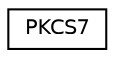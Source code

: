 digraph "Graphical Class Hierarchy"
{
 // LATEX_PDF_SIZE
  edge [fontname="Helvetica",fontsize="10",labelfontname="Helvetica",labelfontsize="10"];
  node [fontname="Helvetica",fontsize="10",shape=record];
  rankdir="LR";
  Node0 [label="PKCS7",height=0.2,width=0.4,color="black", fillcolor="white", style="filled",URL="$class_p_k_c_s7.html",tooltip="The PKCS7 Padding Scheme"];
}
